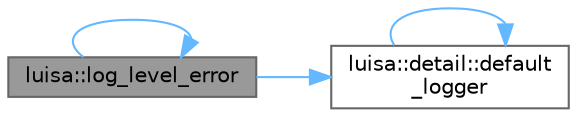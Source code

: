 digraph "luisa::log_level_error"
{
 // LATEX_PDF_SIZE
  bgcolor="transparent";
  edge [fontname=Helvetica,fontsize=10,labelfontname=Helvetica,labelfontsize=10];
  node [fontname=Helvetica,fontsize=10,shape=box,height=0.2,width=0.4];
  rankdir="LR";
  Node1 [id="Node000001",label="luisa::log_level_error",height=0.2,width=0.4,color="gray40", fillcolor="grey60", style="filled", fontcolor="black",tooltip="Set log level as error"];
  Node1 -> Node2 [id="edge4_Node000001_Node000002",color="steelblue1",style="solid",tooltip=" "];
  Node2 [id="Node000002",label="luisa::detail::default\l_logger",height=0.2,width=0.4,color="grey40", fillcolor="white", style="filled",URL="$namespaceluisa_1_1detail.html#afea6ee8985e45b87fe7d195c380ad87d",tooltip=" "];
  Node2 -> Node2 [id="edge5_Node000002_Node000002",color="steelblue1",style="solid",tooltip=" "];
  Node1 -> Node1 [id="edge6_Node000001_Node000001",color="steelblue1",style="solid",tooltip=" "];
}
